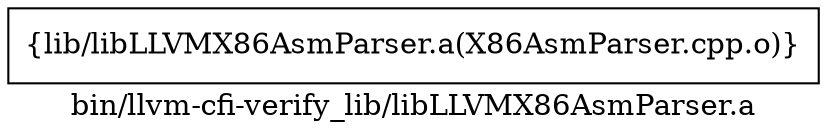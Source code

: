digraph "bin/llvm-cfi-verify_lib/libLLVMX86AsmParser.a" {
	label="bin/llvm-cfi-verify_lib/libLLVMX86AsmParser.a";
	rankdir=LR;

	Node0x557ff2007ba8 [shape=record,shape=box,group=0,label="{lib/libLLVMX86AsmParser.a(X86AsmParser.cpp.o)}"];
}
